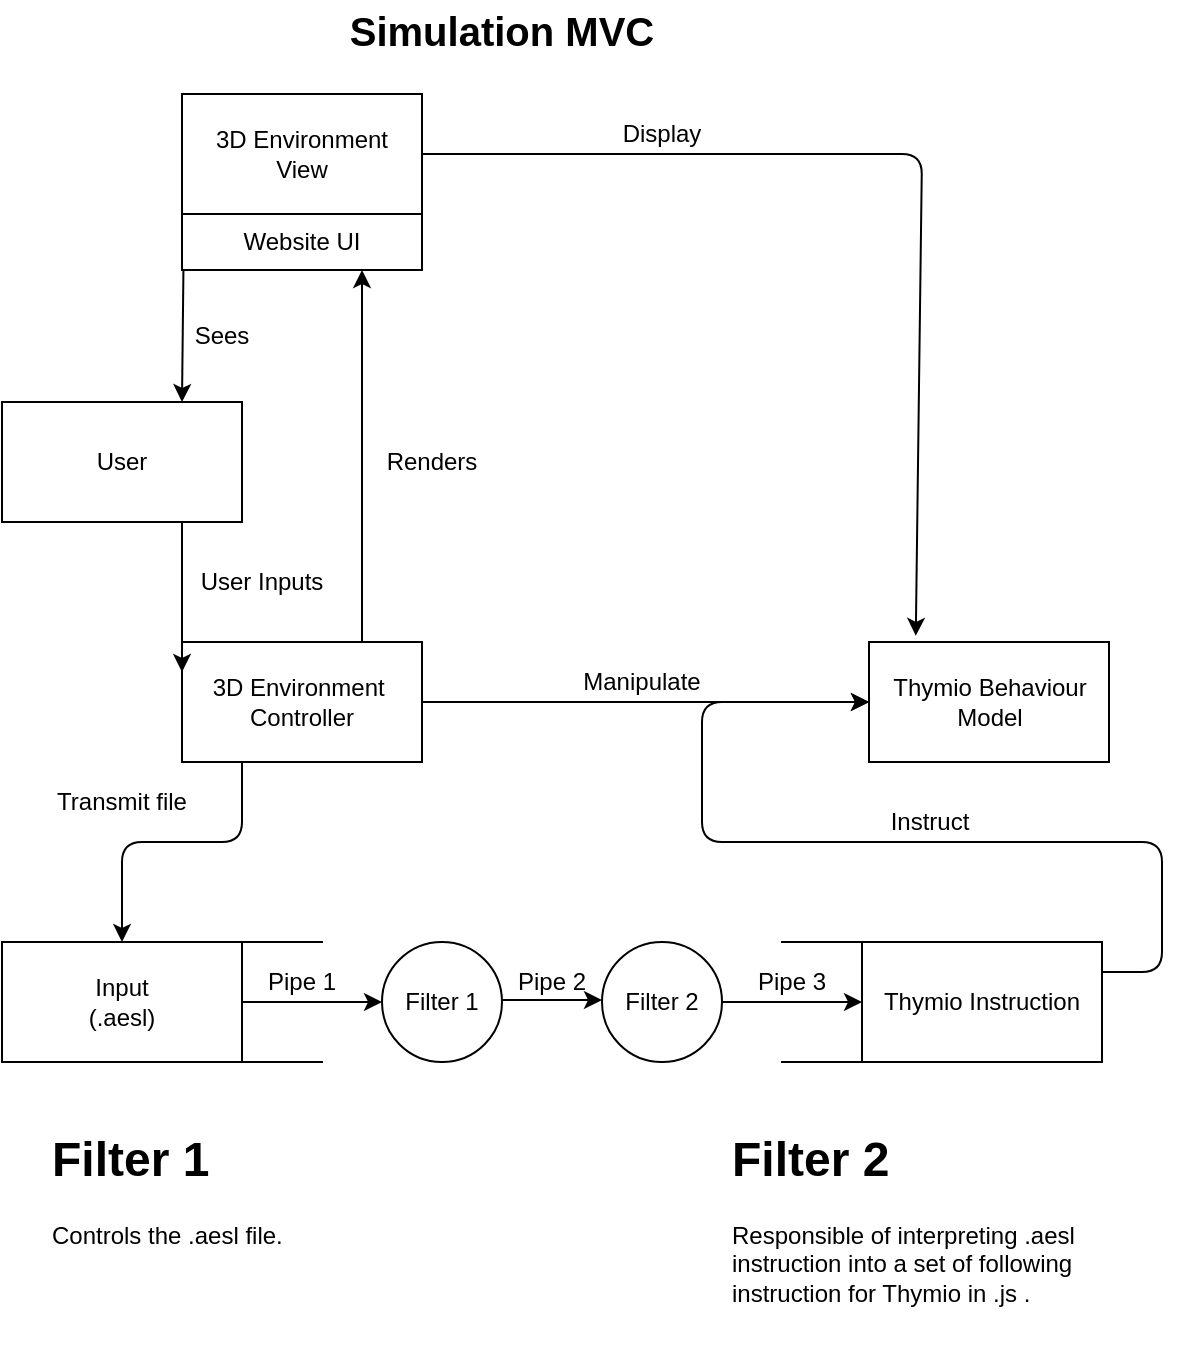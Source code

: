 <mxfile version="12.2.4" type="device" pages="2"><diagram id="1trE2REFxqnqZmuTRZyQ" name="Page-1"><mxGraphModel dx="822" dy="1097" grid="1" gridSize="10" guides="1" tooltips="1" connect="1" arrows="1" fold="1" page="1" pageScale="1" pageWidth="827" pageHeight="1169" math="0" shadow="0"><root><mxCell id="0"/><mxCell id="1" parent="0"/><mxCell id="OVcSoYiSIXlitFYiV0N6-1" value="Input&lt;br&gt;(.aesl)" style="rounded=0;whiteSpace=wrap;html=1;" parent="1" vertex="1"><mxGeometry x="60" y="701" width="120" height="60" as="geometry"/></mxCell><mxCell id="OVcSoYiSIXlitFYiV0N6-4" value="Thymio Instruction" style="rounded=0;whiteSpace=wrap;html=1;" parent="1" vertex="1"><mxGeometry x="490" y="701" width="120" height="60" as="geometry"/></mxCell><mxCell id="OVcSoYiSIXlitFYiV0N6-7" value="3D Environment&amp;nbsp; Controller" style="rounded=0;whiteSpace=wrap;html=1;" parent="1" vertex="1"><mxGeometry x="150" y="551" width="120" height="60" as="geometry"/></mxCell><mxCell id="OVcSoYiSIXlitFYiV0N6-8" value="3D Environment&lt;br&gt;View" style="rounded=0;whiteSpace=wrap;html=1;" parent="1" vertex="1"><mxGeometry x="150" y="277" width="120" height="60" as="geometry"/></mxCell><mxCell id="OVcSoYiSIXlitFYiV0N6-11" value="Website UI" style="rounded=0;whiteSpace=wrap;html=1;" parent="1" vertex="1"><mxGeometry x="150" y="337" width="120" height="28" as="geometry"/></mxCell><mxCell id="OVcSoYiSIXlitFYiV0N6-12" value="User" style="rounded=0;whiteSpace=wrap;html=1;" parent="1" vertex="1"><mxGeometry x="60" y="431" width="120" height="60" as="geometry"/></mxCell><mxCell id="OVcSoYiSIXlitFYiV0N6-15" value="" style="shape=partialRectangle;whiteSpace=wrap;html=1;left=0;right=0;fillColor=none;" parent="1" vertex="1"><mxGeometry x="180" y="701" width="40" height="60" as="geometry"/></mxCell><mxCell id="OVcSoYiSIXlitFYiV0N6-16" value="" style="shape=partialRectangle;whiteSpace=wrap;html=1;left=0;right=0;fillColor=none;rotation=180;" parent="1" vertex="1"><mxGeometry x="450" y="701" width="40" height="60" as="geometry"/></mxCell><mxCell id="OVcSoYiSIXlitFYiV0N6-17" value="Filter 1" style="ellipse;whiteSpace=wrap;html=1;aspect=fixed;" parent="1" vertex="1"><mxGeometry x="250" y="701" width="60" height="60" as="geometry"/></mxCell><mxCell id="OVcSoYiSIXlitFYiV0N6-18" value="Filter 2" style="ellipse;whiteSpace=wrap;html=1;aspect=fixed;" parent="1" vertex="1"><mxGeometry x="360" y="701" width="60" height="60" as="geometry"/></mxCell><mxCell id="OVcSoYiSIXlitFYiV0N6-19" value="" style="endArrow=classic;html=1;exitX=0;exitY=0.5;exitDx=0;exitDy=0;entryX=0;entryY=0.5;entryDx=0;entryDy=0;" parent="1" source="OVcSoYiSIXlitFYiV0N6-15" target="OVcSoYiSIXlitFYiV0N6-17" edge="1"><mxGeometry width="50" height="50" relative="1" as="geometry"><mxPoint x="180" y="811" as="sourcePoint"/><mxPoint x="230" y="761" as="targetPoint"/></mxGeometry></mxCell><mxCell id="OVcSoYiSIXlitFYiV0N6-20" value="" style="endArrow=classic;html=1;exitX=0;exitY=0.5;exitDx=0;exitDy=0;" parent="1" edge="1"><mxGeometry width="50" height="50" relative="1" as="geometry"><mxPoint x="310" y="730" as="sourcePoint"/><mxPoint x="360" y="730" as="targetPoint"/></mxGeometry></mxCell><mxCell id="OVcSoYiSIXlitFYiV0N6-21" value="" style="endArrow=classic;html=1;exitX=0;exitY=0.5;exitDx=0;exitDy=0;entryX=0;entryY=0.5;entryDx=0;entryDy=0;" parent="1" edge="1"><mxGeometry width="50" height="50" relative="1" as="geometry"><mxPoint x="420" y="731" as="sourcePoint"/><mxPoint x="490" y="731" as="targetPoint"/></mxGeometry></mxCell><mxCell id="OVcSoYiSIXlitFYiV0N6-22" value="Thymio Behaviour&lt;br&gt;Model" style="rounded=0;whiteSpace=wrap;html=1;" parent="1" vertex="1"><mxGeometry x="493.5" y="551" width="120" height="60" as="geometry"/></mxCell><mxCell id="OVcSoYiSIXlitFYiV0N6-23" value="" style="endArrow=classic;html=1;entryX=0.75;entryY=0;entryDx=0;entryDy=0;exitX=0.006;exitY=0.988;exitDx=0;exitDy=0;exitPerimeter=0;" parent="1" source="OVcSoYiSIXlitFYiV0N6-11" target="OVcSoYiSIXlitFYiV0N6-12" edge="1"><mxGeometry width="50" height="50" relative="1" as="geometry"><mxPoint x="150" y="371" as="sourcePoint"/><mxPoint x="350" y="351" as="targetPoint"/></mxGeometry></mxCell><mxCell id="OVcSoYiSIXlitFYiV0N6-24" value="Sees" style="text;html=1;strokeColor=none;fillColor=none;align=center;verticalAlign=middle;whiteSpace=wrap;rounded=0;" parent="1" vertex="1"><mxGeometry x="150" y="388" width="40" height="20" as="geometry"/></mxCell><mxCell id="OVcSoYiSIXlitFYiV0N6-25" value="" style="endArrow=classic;html=1;exitX=0.75;exitY=1;exitDx=0;exitDy=0;entryX=0;entryY=0.25;entryDx=0;entryDy=0;" parent="1" source="OVcSoYiSIXlitFYiV0N6-12" target="OVcSoYiSIXlitFYiV0N6-7" edge="1"><mxGeometry width="50" height="50" relative="1" as="geometry"><mxPoint x="60" y="831" as="sourcePoint"/><mxPoint x="110" y="781" as="targetPoint"/></mxGeometry></mxCell><mxCell id="OVcSoYiSIXlitFYiV0N6-28" value="User Inputs" style="text;html=1;strokeColor=none;fillColor=none;align=center;verticalAlign=middle;whiteSpace=wrap;rounded=0;" parent="1" vertex="1"><mxGeometry x="150" y="511" width="80" height="20" as="geometry"/></mxCell><mxCell id="OVcSoYiSIXlitFYiV0N6-29" value="" style="endArrow=classic;html=1;exitX=1;exitY=0.5;exitDx=0;exitDy=0;entryX=0;entryY=0.5;entryDx=0;entryDy=0;" parent="1" source="OVcSoYiSIXlitFYiV0N6-7" target="OVcSoYiSIXlitFYiV0N6-22" edge="1"><mxGeometry width="50" height="50" relative="1" as="geometry"><mxPoint x="450" y="621" as="sourcePoint"/><mxPoint x="480" y="581" as="targetPoint"/></mxGeometry></mxCell><mxCell id="OVcSoYiSIXlitFYiV0N6-30" value="" style="endArrow=classic;html=1;exitX=1;exitY=0.5;exitDx=0;exitDy=0;entryX=0.195;entryY=-0.052;entryDx=0;entryDy=0;entryPerimeter=0;" parent="1" source="OVcSoYiSIXlitFYiV0N6-8" target="OVcSoYiSIXlitFYiV0N6-22" edge="1"><mxGeometry width="50" height="50" relative="1" as="geometry"><mxPoint x="610" y="545" as="sourcePoint"/><mxPoint x="520" y="531" as="targetPoint"/><Array as="points"><mxPoint x="520" y="307"/></Array></mxGeometry></mxCell><mxCell id="OVcSoYiSIXlitFYiV0N6-34" value="" style="endArrow=classic;html=1;exitX=1;exitY=0.25;exitDx=0;exitDy=0;entryX=0;entryY=0.5;entryDx=0;entryDy=0;" parent="1" source="OVcSoYiSIXlitFYiV0N6-4" target="OVcSoYiSIXlitFYiV0N6-22" edge="1"><mxGeometry width="50" height="50" relative="1" as="geometry"><mxPoint x="600" y="606" as="sourcePoint"/><mxPoint x="690" y="606" as="targetPoint"/><Array as="points"><mxPoint x="640" y="716"/><mxPoint x="640" y="651"/><mxPoint x="410" y="651"/><mxPoint x="410" y="581"/></Array></mxGeometry></mxCell><mxCell id="OVcSoYiSIXlitFYiV0N6-35" value="Pipe 1" style="text;html=1;strokeColor=none;fillColor=none;align=center;verticalAlign=middle;whiteSpace=wrap;rounded=0;" parent="1" vertex="1"><mxGeometry x="190" y="711" width="40" height="20" as="geometry"/></mxCell><mxCell id="OVcSoYiSIXlitFYiV0N6-38" value="&lt;h1&gt;Filter 1&lt;/h1&gt;&lt;div&gt;Controls the .aesl file.&lt;/div&gt;" style="text;html=1;strokeColor=none;fillColor=none;spacing=5;spacingTop=-20;whiteSpace=wrap;overflow=hidden;rounded=0;" parent="1" vertex="1"><mxGeometry x="80" y="790" width="190" height="120" as="geometry"/></mxCell><mxCell id="OVcSoYiSIXlitFYiV0N6-39" value="" style="endArrow=classic;html=1;exitX=0.75;exitY=0;exitDx=0;exitDy=0;entryX=0.75;entryY=1;entryDx=0;entryDy=0;" parent="1" source="OVcSoYiSIXlitFYiV0N6-7" target="OVcSoYiSIXlitFYiV0N6-11" edge="1"><mxGeometry width="50" height="50" relative="1" as="geometry"><mxPoint x="255" y="530" as="sourcePoint"/><mxPoint x="265" y="366" as="targetPoint"/></mxGeometry></mxCell><mxCell id="OVcSoYiSIXlitFYiV0N6-41" value="Renders" style="text;html=1;strokeColor=none;fillColor=none;align=center;verticalAlign=middle;whiteSpace=wrap;rounded=0;" parent="1" vertex="1"><mxGeometry x="245" y="451" width="60" height="20" as="geometry"/></mxCell><mxCell id="OVcSoYiSIXlitFYiV0N6-42" value="Display" style="text;html=1;strokeColor=none;fillColor=none;align=center;verticalAlign=middle;whiteSpace=wrap;rounded=0;" parent="1" vertex="1"><mxGeometry x="360" y="287" width="60" height="20" as="geometry"/></mxCell><mxCell id="OVcSoYiSIXlitFYiV0N6-43" value="Manipulate" style="text;html=1;strokeColor=none;fillColor=none;align=center;verticalAlign=middle;whiteSpace=wrap;rounded=0;" parent="1" vertex="1"><mxGeometry x="350" y="561" width="60" height="20" as="geometry"/></mxCell><mxCell id="OVcSoYiSIXlitFYiV0N6-61" value="Simulation MVC" style="text;html=1;strokeColor=none;fillColor=none;align=center;verticalAlign=middle;whiteSpace=wrap;rounded=0;fontSize=20;fontStyle=1" parent="1" vertex="1"><mxGeometry x="170" y="230" width="280" height="30" as="geometry"/></mxCell><mxCell id="OVcSoYiSIXlitFYiV0N6-64" value="Instruct" style="text;html=1;strokeColor=none;fillColor=none;align=center;verticalAlign=middle;whiteSpace=wrap;rounded=0;" parent="1" vertex="1"><mxGeometry x="493.5" y="631" width="60" height="20" as="geometry"/></mxCell><mxCell id="OVcSoYiSIXlitFYiV0N6-65" value="Pipe 2" style="text;html=1;strokeColor=none;fillColor=none;align=center;verticalAlign=middle;whiteSpace=wrap;rounded=0;" parent="1" vertex="1"><mxGeometry x="315" y="711" width="40" height="20" as="geometry"/></mxCell><mxCell id="OVcSoYiSIXlitFYiV0N6-66" value="Pipe 3" style="text;html=1;strokeColor=none;fillColor=none;align=center;verticalAlign=middle;whiteSpace=wrap;rounded=0;" parent="1" vertex="1"><mxGeometry x="435" y="711" width="40" height="20" as="geometry"/></mxCell><mxCell id="OVcSoYiSIXlitFYiV0N6-67" value="&lt;h1&gt;Filter 2&lt;/h1&gt;&lt;div&gt;Responsible of interpreting .aesl instruction into a set of following instruction for Thymio in .js .&lt;/div&gt;" style="text;html=1;strokeColor=none;fillColor=none;spacing=5;spacingTop=-20;whiteSpace=wrap;overflow=hidden;rounded=0;" parent="1" vertex="1"><mxGeometry x="420" y="790" width="190" height="120" as="geometry"/></mxCell><mxCell id="R7-smUtsUtTTinOIe5R--2" value="" style="endArrow=classic;html=1;exitX=0.25;exitY=1;exitDx=0;exitDy=0;entryX=0.5;entryY=0;entryDx=0;entryDy=0;" edge="1" parent="1" source="OVcSoYiSIXlitFYiV0N6-7" target="OVcSoYiSIXlitFYiV0N6-1"><mxGeometry width="50" height="50" relative="1" as="geometry"><mxPoint x="60" y="671" as="sourcePoint"/><mxPoint x="110" y="621" as="targetPoint"/><Array as="points"><mxPoint x="180" y="651"/><mxPoint x="120" y="651"/></Array></mxGeometry></mxCell><mxCell id="R7-smUtsUtTTinOIe5R--3" value="Transmit file" style="text;html=1;strokeColor=none;fillColor=none;align=center;verticalAlign=middle;whiteSpace=wrap;rounded=0;" vertex="1" parent="1"><mxGeometry x="80" y="621" width="80" height="20" as="geometry"/></mxCell></root></mxGraphModel></diagram><diagram id="a9G28o7kyk61H317D1lF" name="Page-2"><mxGraphModel dx="822" dy="1097" grid="1" gridSize="10" guides="1" tooltips="1" connect="1" arrows="1" fold="1" page="1" pageScale="1" pageWidth="827" pageHeight="1169" math="0" shadow="0"><root><mxCell id="RLQP86EGyR1XnNiT6Pg1-0"/><mxCell id="RLQP86EGyR1XnNiT6Pg1-1" parent="RLQP86EGyR1XnNiT6Pg1-0"/><mxCell id="RLQP86EGyR1XnNiT6Pg1-2" value="Playground Generator Model" style="rounded=0;whiteSpace=wrap;html=1;" vertex="1" parent="RLQP86EGyR1XnNiT6Pg1-1"><mxGeometry x="568" y="454" width="120" height="60" as="geometry"/></mxCell><mxCell id="RLQP86EGyR1XnNiT6Pg1-3" value="Playground Generator&amp;nbsp; Controller" style="rounded=0;whiteSpace=wrap;html=1;" vertex="1" parent="RLQP86EGyR1XnNiT6Pg1-1"><mxGeometry x="228" y="454" width="120" height="60" as="geometry"/></mxCell><mxCell id="RLQP86EGyR1XnNiT6Pg1-4" value="Playground Generator View" style="rounded=0;whiteSpace=wrap;html=1;" vertex="1" parent="RLQP86EGyR1XnNiT6Pg1-1"><mxGeometry x="228" y="180" width="120" height="60" as="geometry"/></mxCell><mxCell id="RLQP86EGyR1XnNiT6Pg1-5" value="Website UI" style="rounded=0;whiteSpace=wrap;html=1;" vertex="1" parent="RLQP86EGyR1XnNiT6Pg1-1"><mxGeometry x="228" y="240" width="120" height="28" as="geometry"/></mxCell><mxCell id="RLQP86EGyR1XnNiT6Pg1-6" value="User" style="rounded=0;whiteSpace=wrap;html=1;" vertex="1" parent="RLQP86EGyR1XnNiT6Pg1-1"><mxGeometry x="138" y="334" width="120" height="60" as="geometry"/></mxCell><mxCell id="RLQP86EGyR1XnNiT6Pg1-7" value="" style="endArrow=classic;html=1;entryX=0.75;entryY=0;entryDx=0;entryDy=0;exitX=0.006;exitY=0.988;exitDx=0;exitDy=0;exitPerimeter=0;" edge="1" parent="RLQP86EGyR1XnNiT6Pg1-1" source="RLQP86EGyR1XnNiT6Pg1-5" target="RLQP86EGyR1XnNiT6Pg1-6"><mxGeometry width="50" height="50" relative="1" as="geometry"><mxPoint x="228" y="274" as="sourcePoint"/><mxPoint x="428" y="254" as="targetPoint"/></mxGeometry></mxCell><mxCell id="RLQP86EGyR1XnNiT6Pg1-8" value="Sees" style="text;html=1;strokeColor=none;fillColor=none;align=center;verticalAlign=middle;whiteSpace=wrap;rounded=0;" vertex="1" parent="RLQP86EGyR1XnNiT6Pg1-1"><mxGeometry x="228" y="291" width="40" height="20" as="geometry"/></mxCell><mxCell id="RLQP86EGyR1XnNiT6Pg1-9" value="" style="endArrow=classic;html=1;exitX=0.75;exitY=1;exitDx=0;exitDy=0;entryX=0;entryY=0.25;entryDx=0;entryDy=0;" edge="1" parent="RLQP86EGyR1XnNiT6Pg1-1" source="RLQP86EGyR1XnNiT6Pg1-6" target="RLQP86EGyR1XnNiT6Pg1-3"><mxGeometry width="50" height="50" relative="1" as="geometry"><mxPoint x="138" y="734" as="sourcePoint"/><mxPoint x="188" y="684" as="targetPoint"/></mxGeometry></mxCell><mxCell id="RLQP86EGyR1XnNiT6Pg1-10" value="User Inputs" style="text;html=1;strokeColor=none;fillColor=none;align=center;verticalAlign=middle;whiteSpace=wrap;rounded=0;" vertex="1" parent="RLQP86EGyR1XnNiT6Pg1-1"><mxGeometry x="228" y="414" width="80" height="20" as="geometry"/></mxCell><mxCell id="RLQP86EGyR1XnNiT6Pg1-11" value="" style="endArrow=classic;html=1;exitX=1;exitY=0.5;exitDx=0;exitDy=0;entryX=0;entryY=0.5;entryDx=0;entryDy=0;" edge="1" parent="RLQP86EGyR1XnNiT6Pg1-1" source="RLQP86EGyR1XnNiT6Pg1-3"><mxGeometry width="50" height="50" relative="1" as="geometry"><mxPoint x="528" y="524" as="sourcePoint"/><mxPoint x="568" y="484" as="targetPoint"/></mxGeometry></mxCell><mxCell id="RLQP86EGyR1XnNiT6Pg1-12" value="" style="endArrow=classic;html=1;entryX=0.25;entryY=0;entryDx=0;entryDy=0;exitX=1;exitY=0.5;exitDx=0;exitDy=0;" edge="1" parent="RLQP86EGyR1XnNiT6Pg1-1" source="RLQP86EGyR1XnNiT6Pg1-4"><mxGeometry width="50" height="50" relative="1" as="geometry"><mxPoint x="688" y="448" as="sourcePoint"/><mxPoint x="598" y="454" as="targetPoint"/><Array as="points"><mxPoint x="598" y="210"/></Array></mxGeometry></mxCell><mxCell id="RLQP86EGyR1XnNiT6Pg1-13" value="" style="endArrow=classic;html=1;exitX=0.75;exitY=0;exitDx=0;exitDy=0;entryX=0.75;entryY=1;entryDx=0;entryDy=0;" edge="1" parent="RLQP86EGyR1XnNiT6Pg1-1" source="RLQP86EGyR1XnNiT6Pg1-3" target="RLQP86EGyR1XnNiT6Pg1-5"><mxGeometry width="50" height="50" relative="1" as="geometry"><mxPoint x="333" y="433" as="sourcePoint"/><mxPoint x="343" y="269" as="targetPoint"/></mxGeometry></mxCell><mxCell id="RLQP86EGyR1XnNiT6Pg1-14" value="Renders" style="text;html=1;strokeColor=none;fillColor=none;align=center;verticalAlign=middle;whiteSpace=wrap;rounded=0;" vertex="1" parent="RLQP86EGyR1XnNiT6Pg1-1"><mxGeometry x="323" y="354" width="60" height="20" as="geometry"/></mxCell><mxCell id="RLQP86EGyR1XnNiT6Pg1-15" value="Display" style="text;html=1;strokeColor=none;fillColor=none;align=center;verticalAlign=middle;whiteSpace=wrap;rounded=0;" vertex="1" parent="RLQP86EGyR1XnNiT6Pg1-1"><mxGeometry x="438" y="190" width="60" height="20" as="geometry"/></mxCell><mxCell id="RLQP86EGyR1XnNiT6Pg1-16" value="Manipulate" style="text;html=1;strokeColor=none;fillColor=none;align=center;verticalAlign=middle;whiteSpace=wrap;rounded=0;" vertex="1" parent="RLQP86EGyR1XnNiT6Pg1-1"><mxGeometry x="428" y="464" width="60" height="20" as="geometry"/></mxCell><mxCell id="RLQP86EGyR1XnNiT6Pg1-17" value="Playground Generator MVC" style="text;html=1;strokeColor=none;fillColor=none;align=center;verticalAlign=middle;whiteSpace=wrap;rounded=0;fontSize=20;fontStyle=1" vertex="1" parent="RLQP86EGyR1XnNiT6Pg1-1"><mxGeometry x="258" y="130" width="280" height="30" as="geometry"/></mxCell></root></mxGraphModel></diagram></mxfile>